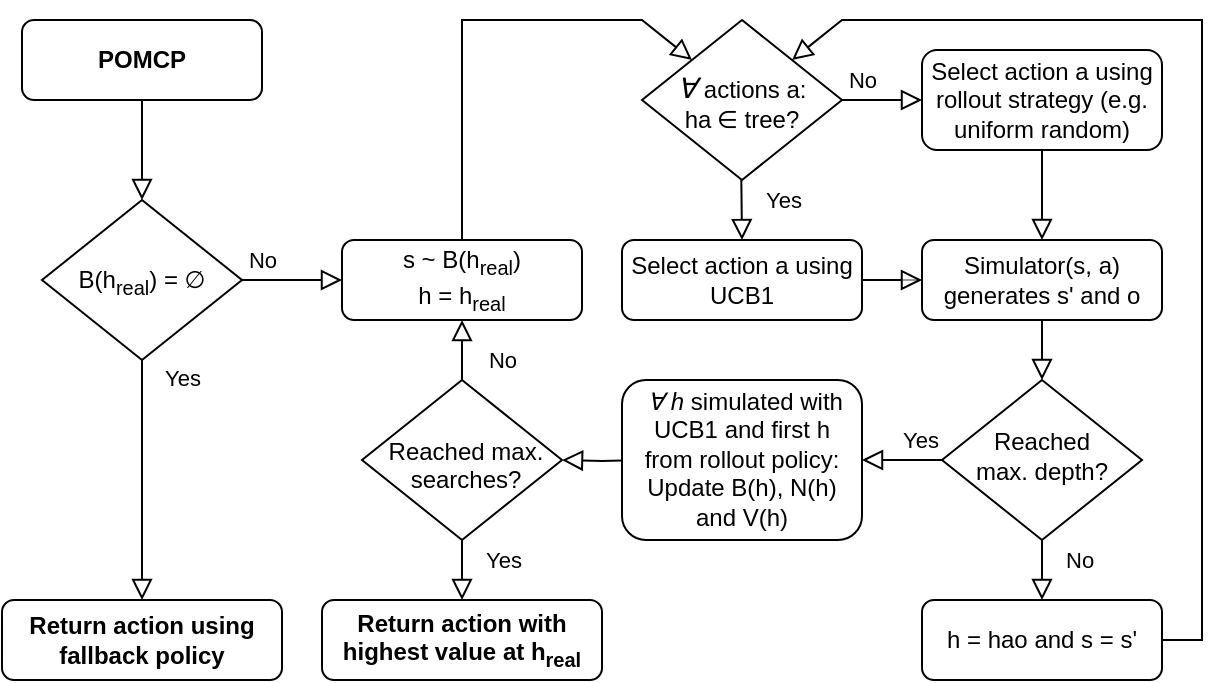 <mxfile version="15.2.7" type="device"><diagram id="C5RBs43oDa-KdzZeNtuy" name="Page-1"><mxGraphModel dx="1185" dy="1869" grid="1" gridSize="10" guides="1" tooltips="1" connect="1" arrows="1" fold="1" page="0" pageScale="1" pageWidth="827" pageHeight="1169" math="0" shadow="0"><root><mxCell id="WIyWlLk6GJQsqaUBKTNV-0"/><mxCell id="WIyWlLk6GJQsqaUBKTNV-1" parent="WIyWlLk6GJQsqaUBKTNV-0"/><mxCell id="KMtU4GQ1-JSLZtoJP0sh-3" value="POMCP" style="rounded=1;whiteSpace=wrap;html=1;fontSize=12;glass=0;strokeWidth=1;shadow=0;fontStyle=1" parent="WIyWlLk6GJQsqaUBKTNV-1" vertex="1"><mxGeometry x="130" y="-1120" width="120" height="40" as="geometry"/></mxCell><mxCell id="KMtU4GQ1-JSLZtoJP0sh-16" value="&lt;div&gt;B(h&lt;sub&gt;real&lt;/sub&gt;) = ∅&lt;/div&gt;" style="rhombus;whiteSpace=wrap;html=1;shadow=0;fontFamily=Helvetica;fontSize=12;align=center;strokeWidth=1;spacing=6;spacingTop=2;verticalAlign=middle;" parent="WIyWlLk6GJQsqaUBKTNV-1" vertex="1"><mxGeometry x="140" y="-1030" width="100" height="80" as="geometry"/></mxCell><mxCell id="KMtU4GQ1-JSLZtoJP0sh-19" value="Yes" style="rounded=0;html=1;jettySize=auto;orthogonalLoop=1;fontSize=11;endArrow=block;endFill=0;endSize=8;strokeWidth=1;shadow=0;labelBackgroundColor=none;edgeStyle=orthogonalEdgeStyle;exitX=0.5;exitY=1;exitDx=0;exitDy=0;entryX=0.5;entryY=0;entryDx=0;entryDy=0;" parent="WIyWlLk6GJQsqaUBKTNV-1" source="KMtU4GQ1-JSLZtoJP0sh-16" edge="1" target="01--XwEhc1iuz8-QxAj7-2"><mxGeometry x="-0.857" y="20" relative="1" as="geometry"><mxPoint as="offset"/><mxPoint x="280" y="-920" as="sourcePoint"/><mxPoint x="180" y="-970" as="targetPoint"/></mxGeometry></mxCell><mxCell id="KMtU4GQ1-JSLZtoJP0sh-22" value="No" style="rounded=0;html=1;jettySize=auto;orthogonalLoop=1;fontSize=11;endArrow=block;endFill=0;endSize=8;strokeWidth=1;shadow=0;labelBackgroundColor=none;edgeStyle=orthogonalEdgeStyle;entryX=0;entryY=0.5;entryDx=0;entryDy=0;exitX=1;exitY=0.5;exitDx=0;exitDy=0;" parent="WIyWlLk6GJQsqaUBKTNV-1" source="KMtU4GQ1-JSLZtoJP0sh-16" edge="1" target="KMtU4GQ1-JSLZtoJP0sh-74"><mxGeometry x="-0.6" y="10" relative="1" as="geometry"><mxPoint as="offset"/><mxPoint x="230" y="-990" as="sourcePoint"/><mxPoint x="330" y="-960" as="targetPoint"/></mxGeometry></mxCell><mxCell id="KMtU4GQ1-JSLZtoJP0sh-37" value="&lt;div&gt;&lt;div&gt;&lt;dfn class=&quot;glossary&quot;&gt;&lt;span class=&quot;texhtml&quot; style=&quot;font-size: 13px&quot;&gt;&lt;font style=&quot;font-size: 14px&quot;&gt;&lt;br class=&quot;Apple-interchange-newline&quot;&gt;∀&lt;/font&gt;&amp;nbsp;&lt;/span&gt;&lt;/dfn&gt;actions a:&lt;/div&gt;&lt;div&gt;ha&lt;sub&gt;&amp;nbsp;&lt;/sub&gt;&lt;span class=&quot;katex-display&quot;&gt;∈&amp;nbsp;&lt;/span&gt;tree?&lt;/div&gt;&lt;/div&gt;" style="rhombus;whiteSpace=wrap;html=1;shadow=0;fontFamily=Helvetica;fontSize=12;align=center;strokeWidth=1;spacing=6;spacingTop=-2;verticalAlign=top;" parent="WIyWlLk6GJQsqaUBKTNV-1" vertex="1"><mxGeometry x="440" y="-1120" width="100" height="80" as="geometry"/></mxCell><mxCell id="KMtU4GQ1-JSLZtoJP0sh-41" value="No" style="rounded=0;html=1;jettySize=auto;orthogonalLoop=1;fontSize=11;endArrow=block;endFill=0;endSize=8;strokeWidth=1;shadow=0;labelBackgroundColor=none;edgeStyle=orthogonalEdgeStyle;exitX=1;exitY=0.5;exitDx=0;exitDy=0;entryX=0;entryY=0.5;entryDx=0;entryDy=0;" parent="WIyWlLk6GJQsqaUBKTNV-1" source="KMtU4GQ1-JSLZtoJP0sh-37" edge="1"><mxGeometry x="-0.5" y="10" relative="1" as="geometry"><mxPoint as="offset"/><mxPoint x="500" y="-950" as="sourcePoint"/><mxPoint x="580" y="-1080" as="targetPoint"/><Array as="points"/></mxGeometry></mxCell><mxCell id="KMtU4GQ1-JSLZtoJP0sh-45" value="&lt;div&gt;Reached &lt;br&gt;&lt;/div&gt;&lt;div&gt;max. depth?&lt;/div&gt;" style="rhombus;whiteSpace=wrap;html=1;shadow=0;fontFamily=Helvetica;fontSize=12;align=center;strokeWidth=1;spacing=6;spacingTop=-4;" parent="WIyWlLk6GJQsqaUBKTNV-1" vertex="1"><mxGeometry x="590" y="-940" width="100" height="80" as="geometry"/></mxCell><mxCell id="KMtU4GQ1-JSLZtoJP0sh-56" value="Yes" style="rounded=0;html=1;jettySize=auto;orthogonalLoop=1;fontSize=11;endArrow=block;endFill=0;endSize=8;strokeWidth=1;shadow=0;labelBackgroundColor=none;edgeStyle=orthogonalEdgeStyle;exitX=0;exitY=0.5;exitDx=0;exitDy=0;" parent="WIyWlLk6GJQsqaUBKTNV-1" source="KMtU4GQ1-JSLZtoJP0sh-45" target="KMtU4GQ1-JSLZtoJP0sh-63" edge="1"><mxGeometry x="-0.429" y="-10" relative="1" as="geometry"><mxPoint as="offset"/><mxPoint x="680" y="-770" as="sourcePoint"/><mxPoint x="870" y="-900" as="targetPoint"/><Array as="points"/></mxGeometry></mxCell><mxCell id="KMtU4GQ1-JSLZtoJP0sh-58" value="Simulator(s, a) generates s' and o" style="rounded=1;whiteSpace=wrap;html=1;fontSize=12;glass=0;strokeWidth=1;shadow=0;spacingLeft=0;spacingRight=0;" parent="WIyWlLk6GJQsqaUBKTNV-1" vertex="1"><mxGeometry x="580" y="-1010" width="120" height="40" as="geometry"/></mxCell><mxCell id="KMtU4GQ1-JSLZtoJP0sh-65" style="edgeStyle=orthogonalEdgeStyle;rounded=0;orthogonalLoop=1;jettySize=auto;html=1;exitX=0;exitY=0.5;exitDx=0;exitDy=0;endArrow=block;endFill=0;endSize=8;entryX=1;entryY=0.5;entryDx=0;entryDy=0;" parent="WIyWlLk6GJQsqaUBKTNV-1" target="KMtU4GQ1-JSLZtoJP0sh-66" edge="1"><mxGeometry relative="1" as="geometry"><mxPoint x="630" y="-910" as="targetPoint"/><Array as="points"/><mxPoint x="440" y="-900" as="sourcePoint"/></mxGeometry></mxCell><mxCell id="KMtU4GQ1-JSLZtoJP0sh-63" value="&lt;div&gt;&amp;nbsp;&lt;dfn class=&quot;glossary&quot;&gt;∀&amp;nbsp;h&lt;/dfn&gt;&amp;nbsp;simulated with UCB1 and first h from rollout policy:&lt;/div&gt;&lt;div&gt;Update B(h), N(h) and V(h)&lt;/div&gt;" style="rounded=1;whiteSpace=wrap;html=1;fontSize=12;glass=0;strokeWidth=1;shadow=0;verticalAlign=bottom;spacingTop=0;spacing=4;" parent="WIyWlLk6GJQsqaUBKTNV-1" vertex="1"><mxGeometry x="430" y="-940" width="120" height="80" as="geometry"/></mxCell><mxCell id="KMtU4GQ1-JSLZtoJP0sh-66" value="&lt;div&gt;&lt;span&gt;Reached&amp;nbsp;&lt;/span&gt;&lt;span&gt;max. searches?&lt;/span&gt;&lt;br&gt;&lt;/div&gt;" style="rhombus;whiteSpace=wrap;html=1;shadow=0;fontFamily=Helvetica;fontSize=12;align=center;strokeWidth=1;spacing=6;spacingTop=18;verticalAlign=top;spacingLeft=4;" parent="WIyWlLk6GJQsqaUBKTNV-1" vertex="1"><mxGeometry x="300" y="-940" width="100" height="80" as="geometry"/></mxCell><mxCell id="KMtU4GQ1-JSLZtoJP0sh-67" value="No" style="rounded=0;html=1;jettySize=auto;orthogonalLoop=1;fontSize=11;endArrow=block;endFill=0;endSize=8;strokeWidth=1;shadow=0;labelBackgroundColor=none;edgeStyle=orthogonalEdgeStyle;exitX=0.5;exitY=0;exitDx=0;exitDy=0;entryX=0.5;entryY=1;entryDx=0;entryDy=0;entryPerimeter=0;" parent="WIyWlLk6GJQsqaUBKTNV-1" source="KMtU4GQ1-JSLZtoJP0sh-66" target="KMtU4GQ1-JSLZtoJP0sh-74" edge="1"><mxGeometry x="-0.333" y="-20" relative="1" as="geometry"><mxPoint as="offset"/><mxPoint x="140" y="-790" as="sourcePoint"/><mxPoint x="350" y="-980" as="targetPoint"/><Array as="points"/></mxGeometry></mxCell><mxCell id="KMtU4GQ1-JSLZtoJP0sh-68" value="Yes" style="rounded=0;html=1;jettySize=auto;orthogonalLoop=1;fontSize=11;endArrow=block;endFill=0;endSize=8;strokeWidth=1;shadow=0;labelBackgroundColor=none;edgeStyle=orthogonalEdgeStyle;exitX=0.5;exitY=1;exitDx=0;exitDy=0;align=left;" parent="WIyWlLk6GJQsqaUBKTNV-1" source="KMtU4GQ1-JSLZtoJP0sh-66" target="KMtU4GQ1-JSLZtoJP0sh-69" edge="1"><mxGeometry x="0.2" y="10" relative="1" as="geometry"><mxPoint as="offset"/><mxPoint x="270" y="-900" as="sourcePoint"/><mxPoint x="350" y="-800" as="targetPoint"/><Array as="points"/></mxGeometry></mxCell><mxCell id="KMtU4GQ1-JSLZtoJP0sh-69" value="Return action with highest value at h&lt;sub&gt;real&lt;/sub&gt;" style="rounded=1;whiteSpace=wrap;html=1;fontSize=12;glass=0;strokeWidth=1;shadow=0;fontStyle=1" parent="WIyWlLk6GJQsqaUBKTNV-1" vertex="1"><mxGeometry x="280" y="-830" width="140" height="40" as="geometry"/></mxCell><mxCell id="KMtU4GQ1-JSLZtoJP0sh-74" value="s ~ B(h&lt;sub&gt;real&lt;/sub&gt;)&lt;br&gt;h = h&lt;sub&gt;real&lt;/sub&gt;&lt;sub&gt;&lt;br&gt;&lt;/sub&gt;" style="rounded=1;whiteSpace=wrap;html=1;fontSize=12;glass=0;strokeWidth=1;shadow=0;" parent="WIyWlLk6GJQsqaUBKTNV-1" vertex="1"><mxGeometry x="290" y="-1010" width="120" height="40" as="geometry"/></mxCell><mxCell id="KgHqnBVxiE9Dtz1XdcbH-4" style="rounded=0;orthogonalLoop=1;jettySize=auto;html=1;exitX=1;exitY=0.5;exitDx=0;exitDy=0;entryX=1;entryY=0;entryDx=0;entryDy=0;endSize=8;endArrow=block;endFill=0;" parent="WIyWlLk6GJQsqaUBKTNV-1" source="KgHqnBVxiE9Dtz1XdcbH-0" target="KMtU4GQ1-JSLZtoJP0sh-37" edge="1"><mxGeometry relative="1" as="geometry"><Array as="points"><mxPoint x="720" y="-810"/><mxPoint x="720" y="-1120"/><mxPoint x="540" y="-1120"/></Array></mxGeometry></mxCell><mxCell id="KgHqnBVxiE9Dtz1XdcbH-0" value="h = hao and s = s'" style="rounded=1;whiteSpace=wrap;html=1;fontSize=12;glass=0;strokeWidth=1;shadow=0;verticalAlign=middle;" parent="WIyWlLk6GJQsqaUBKTNV-1" vertex="1"><mxGeometry x="580" y="-830" width="120" height="40" as="geometry"/></mxCell><mxCell id="KgHqnBVxiE9Dtz1XdcbH-2" value="No" style="rounded=0;html=1;jettySize=auto;orthogonalLoop=1;fontSize=11;endArrow=block;endFill=0;endSize=8;strokeWidth=1;shadow=0;labelBackgroundColor=none;edgeStyle=orthogonalEdgeStyle;entryX=0.5;entryY=0;entryDx=0;entryDy=0;exitX=0.5;exitY=1;exitDx=0;exitDy=0;align=left;" parent="WIyWlLk6GJQsqaUBKTNV-1" source="KMtU4GQ1-JSLZtoJP0sh-45" target="KgHqnBVxiE9Dtz1XdcbH-0" edge="1"><mxGeometry x="-0.333" y="10" relative="1" as="geometry"><mxPoint as="offset"/><mxPoint x="710" y="-860" as="sourcePoint"/><mxPoint x="650" y="-1150" as="targetPoint"/><Array as="points"><mxPoint x="640" y="-840"/><mxPoint x="640" y="-840"/></Array></mxGeometry></mxCell><mxCell id="01--XwEhc1iuz8-QxAj7-2" value="Return action using fallback policy" style="rounded=1;whiteSpace=wrap;html=1;fontSize=12;glass=0;strokeWidth=1;shadow=0;fontStyle=1" vertex="1" parent="WIyWlLk6GJQsqaUBKTNV-1"><mxGeometry x="120" y="-830" width="140" height="40" as="geometry"/></mxCell><mxCell id="01--XwEhc1iuz8-QxAj7-4" style="edgeStyle=orthogonalEdgeStyle;rounded=0;orthogonalLoop=1;jettySize=auto;html=1;exitX=0.5;exitY=1;exitDx=0;exitDy=0;endArrow=block;endFill=0;endSize=8;entryX=0.5;entryY=0;entryDx=0;entryDy=0;" edge="1" parent="WIyWlLk6GJQsqaUBKTNV-1" source="KMtU4GQ1-JSLZtoJP0sh-3" target="KMtU4GQ1-JSLZtoJP0sh-16"><mxGeometry relative="1" as="geometry"><Array as="points"><mxPoint x="190" y="-1060"/><mxPoint x="190" y="-1060"/></Array><mxPoint x="230" y="-1045" as="sourcePoint"/><mxPoint x="90" y="-1030" as="targetPoint"/></mxGeometry></mxCell><mxCell id="01--XwEhc1iuz8-QxAj7-7" style="rounded=0;orthogonalLoop=1;jettySize=auto;html=1;exitX=0.5;exitY=0;exitDx=0;exitDy=0;entryX=0;entryY=0;entryDx=0;entryDy=0;endArrow=block;endFill=0;endSize=8;" edge="1" parent="WIyWlLk6GJQsqaUBKTNV-1" source="KMtU4GQ1-JSLZtoJP0sh-74" target="KMtU4GQ1-JSLZtoJP0sh-37"><mxGeometry relative="1" as="geometry"><Array as="points"><mxPoint x="350" y="-1120"/><mxPoint x="440" y="-1120"/></Array><mxPoint x="180" y="-1070" as="sourcePoint"/><mxPoint x="180" y="-1040" as="targetPoint"/></mxGeometry></mxCell><mxCell id="01--XwEhc1iuz8-QxAj7-10" style="edgeStyle=orthogonalEdgeStyle;rounded=0;orthogonalLoop=1;jettySize=auto;html=1;exitX=1;exitY=0.5;exitDx=0;exitDy=0;endArrow=block;endFill=0;endSize=8;entryX=0;entryY=0.5;entryDx=0;entryDy=0;" edge="1" parent="WIyWlLk6GJQsqaUBKTNV-1" target="KMtU4GQ1-JSLZtoJP0sh-58"><mxGeometry relative="1" as="geometry"><mxPoint x="650.034" y="-929.972" as="targetPoint"/><mxPoint x="550" y="-990" as="sourcePoint"/><Array as="points"><mxPoint x="550" y="-990"/><mxPoint x="550" y="-990"/></Array></mxGeometry></mxCell><mxCell id="01--XwEhc1iuz8-QxAj7-17" style="edgeStyle=orthogonalEdgeStyle;rounded=0;orthogonalLoop=1;jettySize=auto;html=1;exitX=0.5;exitY=1;exitDx=0;exitDy=0;endArrow=block;endFill=0;endSize=8;entryX=0.5;entryY=0;entryDx=0;entryDy=0;" edge="1" parent="WIyWlLk6GJQsqaUBKTNV-1" source="01--XwEhc1iuz8-QxAj7-25" target="KMtU4GQ1-JSLZtoJP0sh-58"><mxGeometry relative="1" as="geometry"><mxPoint x="590" y="-1000" as="targetPoint"/><mxPoint x="640" y="-1060" as="sourcePoint"/><Array as="points"/></mxGeometry></mxCell><mxCell id="01--XwEhc1iuz8-QxAj7-19" style="edgeStyle=orthogonalEdgeStyle;rounded=0;orthogonalLoop=1;jettySize=auto;html=1;exitX=0.5;exitY=1;exitDx=0;exitDy=0;endArrow=block;endFill=0;endSize=8;entryX=0.5;entryY=0;entryDx=0;entryDy=0;" edge="1" parent="WIyWlLk6GJQsqaUBKTNV-1" source="KMtU4GQ1-JSLZtoJP0sh-58" target="KMtU4GQ1-JSLZtoJP0sh-45"><mxGeometry relative="1" as="geometry"><mxPoint x="640" y="-960" as="targetPoint"/><mxPoint x="639.66" y="-980" as="sourcePoint"/><Array as="points"/></mxGeometry></mxCell><mxCell id="01--XwEhc1iuz8-QxAj7-25" value="Select action a using rollout strategy (e.g. uniform random)" style="rounded=1;whiteSpace=wrap;html=1;fontSize=12;glass=0;strokeWidth=1;shadow=0;" vertex="1" parent="WIyWlLk6GJQsqaUBKTNV-1"><mxGeometry x="580" y="-1105" width="120" height="50" as="geometry"/></mxCell><mxCell id="01--XwEhc1iuz8-QxAj7-27" value="" style="edgeStyle=none;rounded=0;orthogonalLoop=1;jettySize=auto;html=0;labelBackgroundColor=none;fontSize=11;endArrow=none;endFill=0;verticalAlign=middle;opacity=40;exitX=1;exitY=0.5;exitDx=0;exitDy=0;" edge="1" parent="WIyWlLk6GJQsqaUBKTNV-1" source="01--XwEhc1iuz8-QxAj7-26" target="KMtU4GQ1-JSLZtoJP0sh-58"><mxGeometry relative="1" as="geometry"/></mxCell><mxCell id="01--XwEhc1iuz8-QxAj7-26" value="Select action a using UCB1" style="rounded=1;whiteSpace=wrap;html=1;fontSize=12;glass=0;strokeWidth=1;shadow=0;" vertex="1" parent="WIyWlLk6GJQsqaUBKTNV-1"><mxGeometry x="430" y="-1010" width="120" height="40" as="geometry"/></mxCell><mxCell id="01--XwEhc1iuz8-QxAj7-31" value="Yes" style="rounded=0;html=1;jettySize=auto;orthogonalLoop=1;fontSize=11;endArrow=block;endFill=0;endSize=8;strokeWidth=1;shadow=0;labelBackgroundColor=none;edgeStyle=orthogonalEdgeStyle;exitX=0.5;exitY=1;exitDx=0;exitDy=0;align=left;" edge="1" parent="WIyWlLk6GJQsqaUBKTNV-1"><mxGeometry x="-0.326" y="10" relative="1" as="geometry"><mxPoint as="offset"/><mxPoint x="489.66" y="-1040" as="sourcePoint"/><mxPoint x="490" y="-1010" as="targetPoint"/><Array as="points"/></mxGeometry></mxCell></root></mxGraphModel></diagram></mxfile>